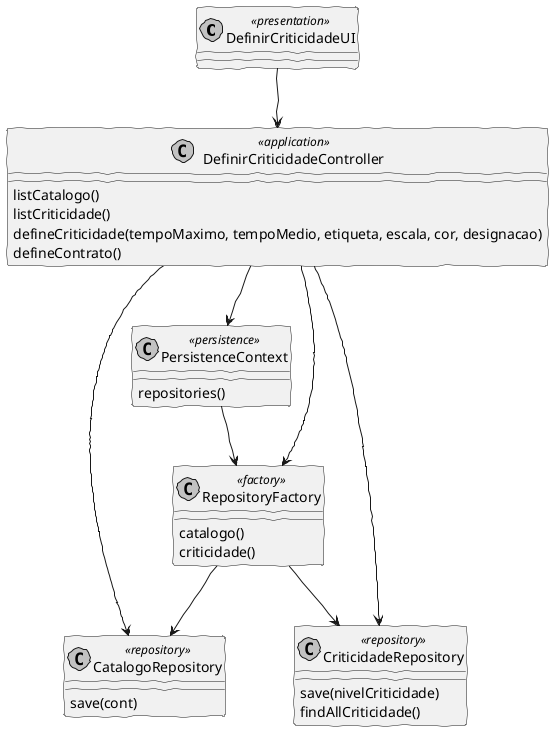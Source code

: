 @startuml
'http://plantuml.com/skinparam.html
skinparam handwritten true
skinparam monochrome true
skinparam packageStyle rect
skinparam defaultFontName FG Virgil
skinparam shadowing false

class DefinirCriticidadeUI <<presentation>>
class DefinirCriticidadeController <<application>>
class PersistenceContext <<persistence>>
class RepositoryFactory <<factory>>
class CatalogoRepository <<repository>>
class CriticidadeRepository <<repository>>



DefinirCriticidadeUI --> DefinirCriticidadeController
DefinirCriticidadeController : listCatalogo()
DefinirCriticidadeController : listCriticidade()
DefinirCriticidadeController : defineCriticidade(tempoMaximo, tempoMedio, etiqueta, escala, cor, designacao)
DefinirCriticidadeController : defineContrato()

DefinirCriticidadeController --> CriticidadeRepository
DefinirCriticidadeController --> CatalogoRepository
DefinirCriticidadeController --> PersistenceContext
PersistenceContext : repositories()
DefinirCriticidadeController --> RepositoryFactory
RepositoryFactory : catalogo()
RepositoryFactory : criticidade()

PersistenceContext --> RepositoryFactory
RepositoryFactory --> CriticidadeRepository
RepositoryFactory --> CatalogoRepository

CriticidadeRepository : save(nivelCriticidade)
CriticidadeRepository : findAllCriticidade()

CatalogoRepository : save(cont)

@enduml
